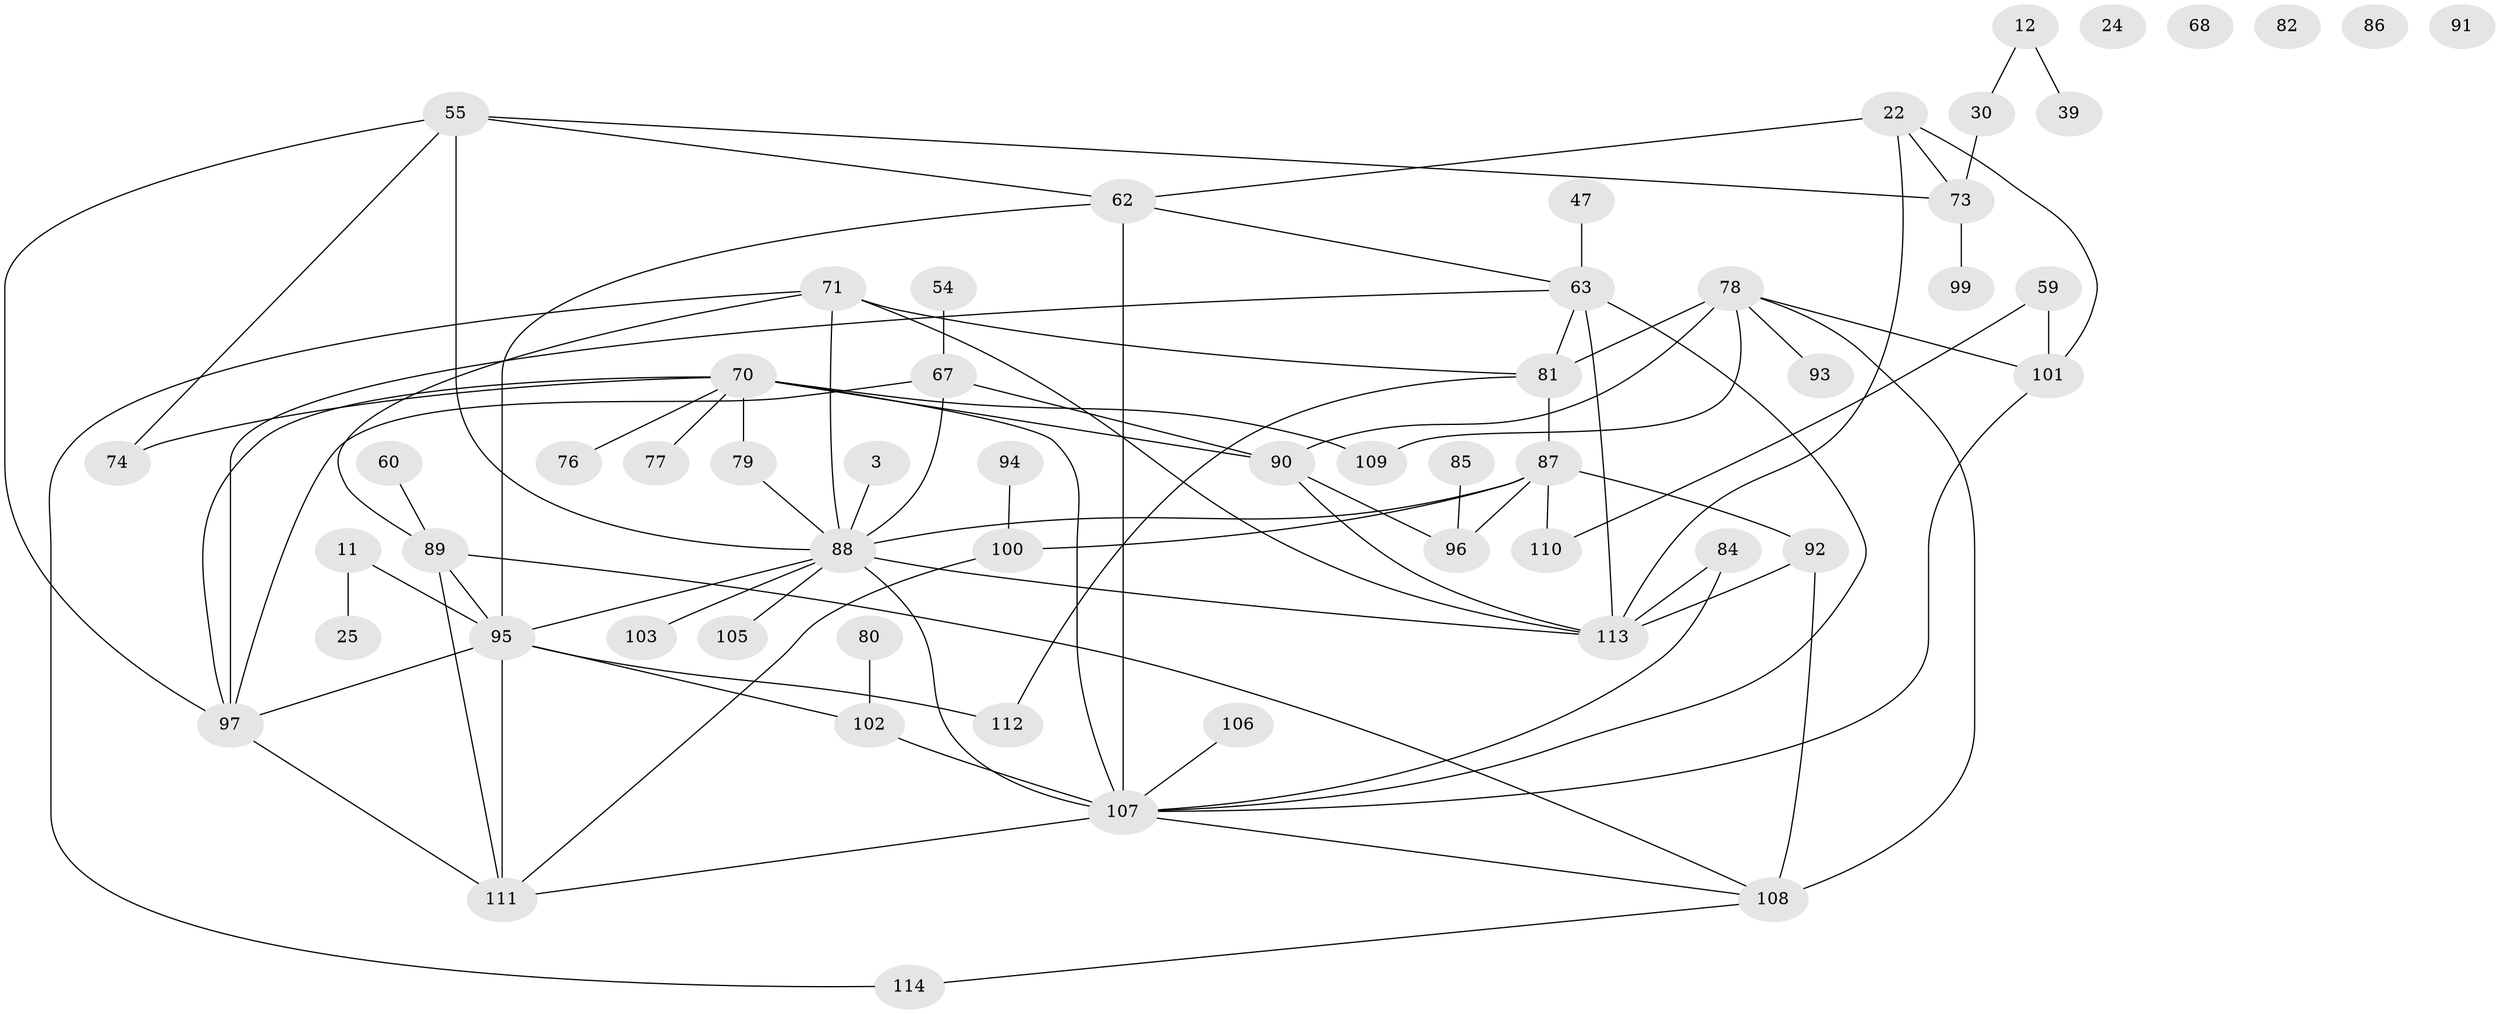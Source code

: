 // original degree distribution, {2: 0.20175438596491227, 1: 0.22807017543859648, 3: 0.22807017543859648, 5: 0.09649122807017543, 4: 0.13157894736842105, 0: 0.043859649122807015, 6: 0.05263157894736842, 7: 0.008771929824561403, 8: 0.008771929824561403}
// Generated by graph-tools (version 1.1) at 2025/44/03/04/25 21:44:03]
// undirected, 57 vertices, 87 edges
graph export_dot {
graph [start="1"]
  node [color=gray90,style=filled];
  3;
  11;
  12;
  22;
  24;
  25;
  30;
  39;
  47;
  54;
  55;
  59;
  60;
  62 [super="+27+16+48+61"];
  63 [super="+21"];
  67 [super="+18"];
  68;
  70 [super="+43"];
  71 [super="+69"];
  73;
  74 [super="+4+28"];
  76;
  77;
  78 [super="+33+75"];
  79;
  80;
  81 [super="+72+66"];
  82;
  84;
  85;
  86;
  87 [super="+15+26"];
  88 [super="+53+83+58"];
  89;
  90 [super="+56"];
  91;
  92;
  93;
  94;
  95 [super="+52"];
  96;
  97;
  99;
  100 [super="+8+19"];
  101 [super="+32"];
  102;
  103;
  105 [super="+49"];
  106;
  107 [super="+104"];
  108 [super="+29+6+45"];
  109;
  110;
  111 [super="+1+65"];
  112 [super="+31"];
  113 [super="+98"];
  114;
  3 -- 88;
  11 -- 25;
  11 -- 95;
  12 -- 30;
  12 -- 39;
  22 -- 73;
  22 -- 113;
  22 -- 62;
  22 -- 101;
  30 -- 73;
  47 -- 63;
  54 -- 67;
  55 -- 62;
  55 -- 73;
  55 -- 97;
  55 -- 74;
  55 -- 88;
  59 -- 101;
  59 -- 110;
  60 -- 89;
  62 -- 63;
  62 -- 95;
  62 -- 107;
  63 -- 97 [weight=2];
  63 -- 107;
  63 -- 113 [weight=3];
  63 -- 81;
  67 -- 88 [weight=2];
  67 -- 97;
  67 -- 90;
  70 -- 79;
  70 -- 90 [weight=2];
  70 -- 97 [weight=2];
  70 -- 109;
  70 -- 77;
  70 -- 76;
  70 -- 74;
  70 -- 107 [weight=2];
  71 -- 88;
  71 -- 113;
  71 -- 81 [weight=2];
  71 -- 89;
  71 -- 114;
  73 -- 99;
  78 -- 101 [weight=2];
  78 -- 109;
  78 -- 90 [weight=2];
  78 -- 81 [weight=3];
  78 -- 108;
  78 -- 93;
  79 -- 88;
  80 -- 102;
  81 -- 87;
  81 -- 112;
  84 -- 113;
  84 -- 107;
  85 -- 96;
  87 -- 88;
  87 -- 92;
  87 -- 96;
  87 -- 110;
  87 -- 100;
  88 -- 105 [weight=2];
  88 -- 113;
  88 -- 103;
  88 -- 95;
  88 -- 107 [weight=2];
  89 -- 95;
  89 -- 108;
  89 -- 111;
  90 -- 113;
  90 -- 96;
  92 -- 113;
  92 -- 108;
  94 -- 100;
  95 -- 112;
  95 -- 111;
  95 -- 97;
  95 -- 102;
  97 -- 111;
  100 -- 111;
  101 -- 107;
  102 -- 107;
  106 -- 107;
  107 -- 108;
  107 -- 111;
  108 -- 114;
}
